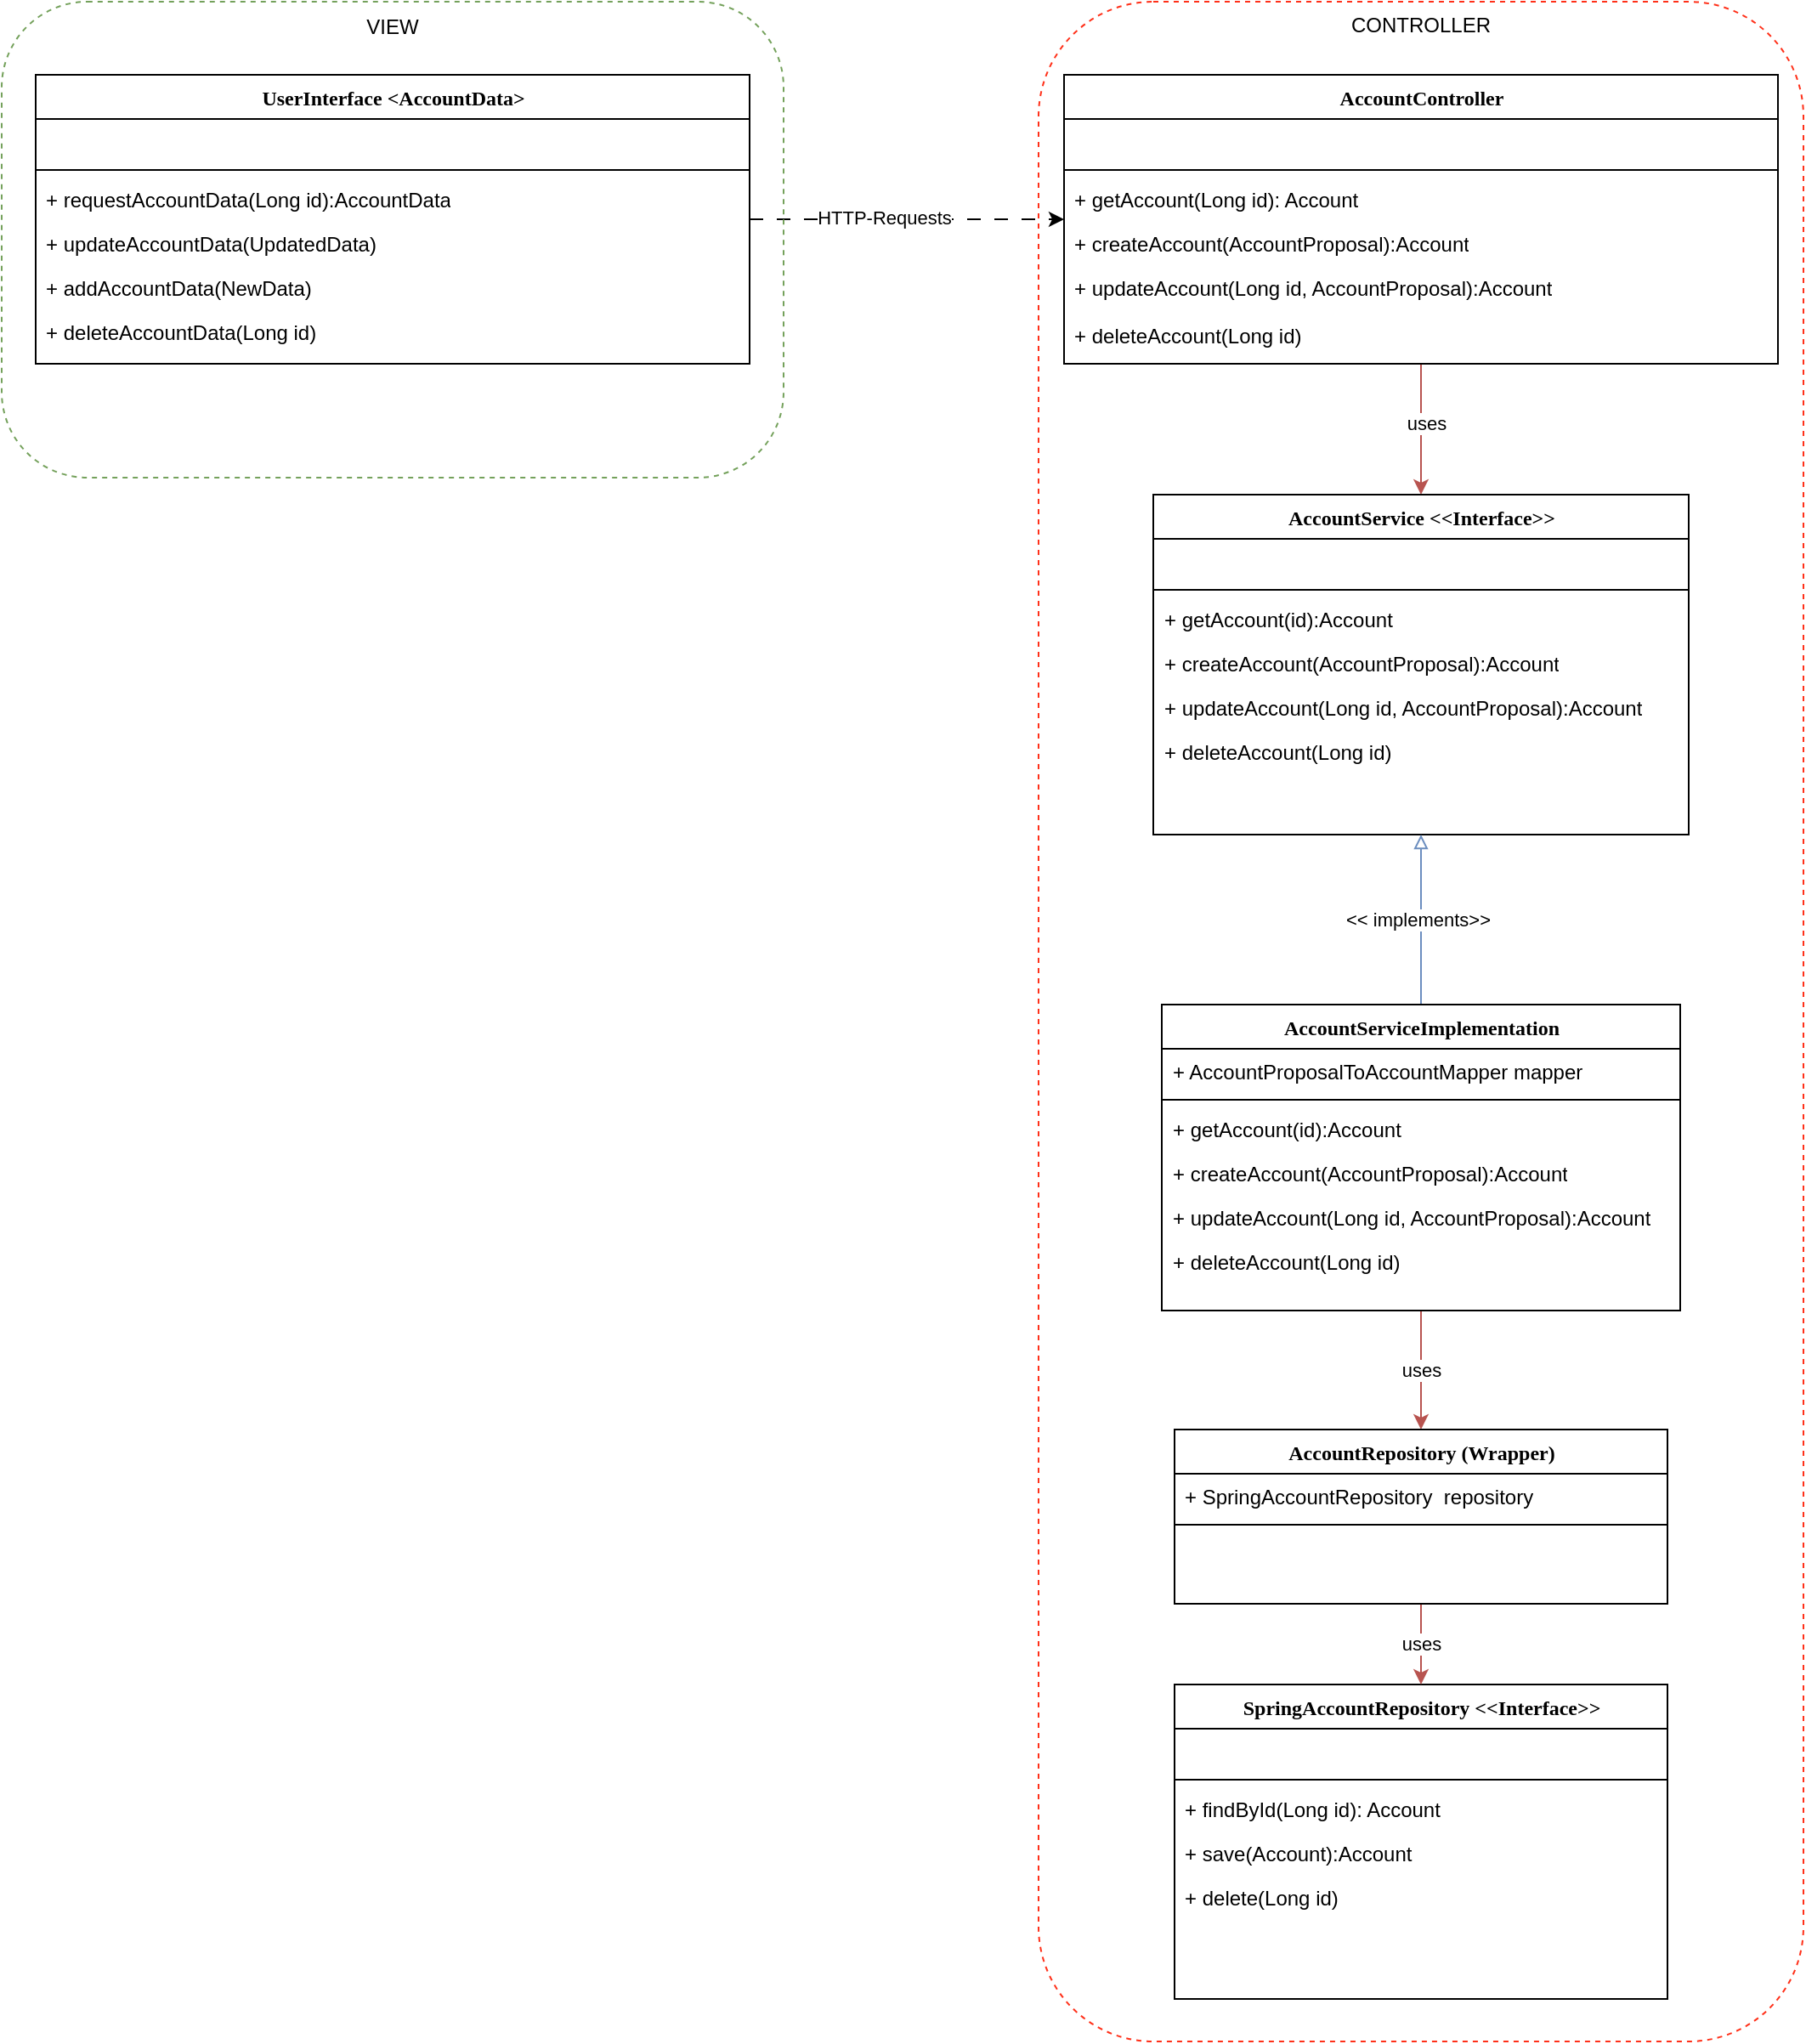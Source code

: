 <mxfile version="22.1.5" type="github">
  <diagram name="Seite-1" id="q1gcyHog_Ehoj1SjnF7w">
    <mxGraphModel dx="3187" dy="1676" grid="1" gridSize="10" guides="1" tooltips="1" connect="1" arrows="1" fold="1" page="1" pageScale="1" pageWidth="1100" pageHeight="850" math="0" shadow="0">
      <root>
        <mxCell id="0" />
        <mxCell id="1" parent="0" />
        <mxCell id="YMThafEK2jDlUsLr6n6d-1" value="&lt;div align=&quot;center&quot;&gt;CONTROLLER&lt;/div&gt;" style="rounded=1;whiteSpace=wrap;html=1;fillColor=none;dashed=1;strokeColor=#FF3019;verticalAlign=top;align=center;" vertex="1" parent="1">
          <mxGeometry x="640" y="460" width="450" height="1200" as="geometry" />
        </mxCell>
        <mxCell id="YMThafEK2jDlUsLr6n6d-2" style="edgeStyle=orthogonalEdgeStyle;rounded=0;orthogonalLoop=1;jettySize=auto;html=1;fillColor=#f8cecc;strokeColor=#b85450;" edge="1" parent="1" source="YMThafEK2jDlUsLr6n6d-4" target="YMThafEK2jDlUsLr6n6d-11">
          <mxGeometry relative="1" as="geometry" />
        </mxCell>
        <mxCell id="YMThafEK2jDlUsLr6n6d-3" value="uses" style="edgeLabel;html=1;align=center;verticalAlign=middle;resizable=0;points=[];" vertex="1" connectable="0" parent="YMThafEK2jDlUsLr6n6d-2">
          <mxGeometry x="-0.086" y="3" relative="1" as="geometry">
            <mxPoint as="offset" />
          </mxGeometry>
        </mxCell>
        <mxCell id="YMThafEK2jDlUsLr6n6d-4" value="AccountController" style="swimlane;html=1;fontStyle=1;align=center;verticalAlign=top;childLayout=stackLayout;horizontal=1;startSize=26;horizontalStack=0;resizeParent=1;resizeLast=0;collapsible=1;marginBottom=0;swimlaneFillColor=#ffffff;rounded=0;shadow=0;comic=0;labelBackgroundColor=none;strokeWidth=1;fillColor=none;fontFamily=Verdana;fontSize=12" vertex="1" parent="1">
          <mxGeometry x="655" y="503" width="420" height="170" as="geometry" />
        </mxCell>
        <mxCell id="YMThafEK2jDlUsLr6n6d-5" value="&amp;nbsp;" style="text;html=1;strokeColor=none;fillColor=none;align=left;verticalAlign=top;spacingLeft=4;spacingRight=4;whiteSpace=wrap;overflow=hidden;rotatable=0;points=[[0,0.5],[1,0.5]];portConstraint=eastwest;" vertex="1" parent="YMThafEK2jDlUsLr6n6d-4">
          <mxGeometry y="26" width="420" height="26" as="geometry" />
        </mxCell>
        <mxCell id="YMThafEK2jDlUsLr6n6d-6" value="" style="line;html=1;strokeWidth=1;fillColor=none;align=left;verticalAlign=middle;spacingTop=-1;spacingLeft=3;spacingRight=3;rotatable=0;labelPosition=right;points=[];portConstraint=eastwest;" vertex="1" parent="YMThafEK2jDlUsLr6n6d-4">
          <mxGeometry y="52" width="420" height="8" as="geometry" />
        </mxCell>
        <mxCell id="YMThafEK2jDlUsLr6n6d-7" value="&lt;div&gt;+ getAccount(Long id): Account&lt;/div&gt;" style="text;html=1;strokeColor=none;fillColor=none;align=left;verticalAlign=top;spacingLeft=4;spacingRight=4;whiteSpace=wrap;overflow=hidden;rotatable=0;points=[[0,0.5],[1,0.5]];portConstraint=eastwest;" vertex="1" parent="YMThafEK2jDlUsLr6n6d-4">
          <mxGeometry y="60" width="420" height="26" as="geometry" />
        </mxCell>
        <mxCell id="YMThafEK2jDlUsLr6n6d-8" value="&lt;div&gt;+ createAccount(AccountProposal):Account&lt;br&gt;&lt;/div&gt;" style="text;html=1;strokeColor=none;fillColor=none;align=left;verticalAlign=top;spacingLeft=4;spacingRight=4;whiteSpace=wrap;overflow=hidden;rotatable=0;points=[[0,0.5],[1,0.5]];portConstraint=eastwest;" vertex="1" parent="YMThafEK2jDlUsLr6n6d-4">
          <mxGeometry y="86" width="420" height="26" as="geometry" />
        </mxCell>
        <mxCell id="YMThafEK2jDlUsLr6n6d-9" value="&lt;div&gt;+ updateAccount(Long id, AccountProposal):Account&lt;/div&gt;" style="text;html=1;strokeColor=none;fillColor=none;align=left;verticalAlign=top;spacingLeft=4;spacingRight=4;whiteSpace=wrap;overflow=hidden;rotatable=0;points=[[0,0.5],[1,0.5]];portConstraint=eastwest;" vertex="1" parent="YMThafEK2jDlUsLr6n6d-4">
          <mxGeometry y="112" width="420" height="28" as="geometry" />
        </mxCell>
        <mxCell id="YMThafEK2jDlUsLr6n6d-10" value="&lt;div&gt;+ deleteAccount(Long id)&lt;br&gt;&lt;/div&gt;" style="text;html=1;strokeColor=none;fillColor=none;align=left;verticalAlign=top;spacingLeft=4;spacingRight=4;whiteSpace=wrap;overflow=hidden;rotatable=0;points=[[0,0.5],[1,0.5]];portConstraint=eastwest;" vertex="1" parent="YMThafEK2jDlUsLr6n6d-4">
          <mxGeometry y="140" width="420" height="26" as="geometry" />
        </mxCell>
        <mxCell id="YMThafEK2jDlUsLr6n6d-11" value="AccountService &amp;lt;&amp;lt;Interface&amp;gt;&amp;gt;" style="swimlane;html=1;fontStyle=1;align=center;verticalAlign=top;childLayout=stackLayout;horizontal=1;startSize=26;horizontalStack=0;resizeParent=1;resizeLast=0;collapsible=1;marginBottom=0;swimlaneFillColor=#ffffff;rounded=0;shadow=0;comic=0;labelBackgroundColor=none;strokeWidth=1;fillColor=none;fontFamily=Verdana;fontSize=12" vertex="1" parent="1">
          <mxGeometry x="707.5" y="750" width="315" height="200" as="geometry" />
        </mxCell>
        <mxCell id="YMThafEK2jDlUsLr6n6d-12" value="&amp;nbsp;" style="text;html=1;strokeColor=none;fillColor=none;align=left;verticalAlign=top;spacingLeft=4;spacingRight=4;whiteSpace=wrap;overflow=hidden;rotatable=0;points=[[0,0.5],[1,0.5]];portConstraint=eastwest;" vertex="1" parent="YMThafEK2jDlUsLr6n6d-11">
          <mxGeometry y="26" width="315" height="26" as="geometry" />
        </mxCell>
        <mxCell id="YMThafEK2jDlUsLr6n6d-13" value="" style="line;html=1;strokeWidth=1;fillColor=none;align=left;verticalAlign=middle;spacingTop=-1;spacingLeft=3;spacingRight=3;rotatable=0;labelPosition=right;points=[];portConstraint=eastwest;" vertex="1" parent="YMThafEK2jDlUsLr6n6d-11">
          <mxGeometry y="52" width="315" height="8" as="geometry" />
        </mxCell>
        <mxCell id="YMThafEK2jDlUsLr6n6d-14" value="&lt;div&gt;+ getAccount(id):Account&lt;span style=&quot;white-space: pre;&quot;&gt;&#x9;&lt;/span&gt;&lt;/div&gt;" style="text;html=1;strokeColor=none;fillColor=none;align=left;verticalAlign=top;spacingLeft=4;spacingRight=4;whiteSpace=wrap;overflow=hidden;rotatable=0;points=[[0,0.5],[1,0.5]];portConstraint=eastwest;" vertex="1" parent="YMThafEK2jDlUsLr6n6d-11">
          <mxGeometry y="60" width="315" height="26" as="geometry" />
        </mxCell>
        <mxCell id="YMThafEK2jDlUsLr6n6d-15" value="+ createAccount(AccountProposal):Account" style="text;html=1;strokeColor=none;fillColor=none;align=left;verticalAlign=top;spacingLeft=4;spacingRight=4;whiteSpace=wrap;overflow=hidden;rotatable=0;points=[[0,0.5],[1,0.5]];portConstraint=eastwest;" vertex="1" parent="YMThafEK2jDlUsLr6n6d-11">
          <mxGeometry y="86" width="315" height="26" as="geometry" />
        </mxCell>
        <mxCell id="YMThafEK2jDlUsLr6n6d-16" value="&lt;div&gt;+ updateAccount(Long id, AccountProposal):Account&lt;/div&gt;" style="text;html=1;strokeColor=none;fillColor=none;align=left;verticalAlign=top;spacingLeft=4;spacingRight=4;whiteSpace=wrap;overflow=hidden;rotatable=0;points=[[0,0.5],[1,0.5]];portConstraint=eastwest;" vertex="1" parent="YMThafEK2jDlUsLr6n6d-11">
          <mxGeometry y="112" width="315" height="26" as="geometry" />
        </mxCell>
        <mxCell id="YMThafEK2jDlUsLr6n6d-17" value="+ deleteAccount(Long id)" style="text;html=1;strokeColor=none;fillColor=none;align=left;verticalAlign=top;spacingLeft=4;spacingRight=4;whiteSpace=wrap;overflow=hidden;rotatable=0;points=[[0,0.5],[1,0.5]];portConstraint=eastwest;" vertex="1" parent="YMThafEK2jDlUsLr6n6d-11">
          <mxGeometry y="138" width="315" height="22" as="geometry" />
        </mxCell>
        <mxCell id="YMThafEK2jDlUsLr6n6d-18" style="edgeStyle=orthogonalEdgeStyle;rounded=0;orthogonalLoop=1;jettySize=auto;html=1;exitX=0.5;exitY=0;exitDx=0;exitDy=0;endArrow=block;endFill=0;fillColor=#dae8fc;strokeColor=#6c8ebf;" edge="1" parent="1" source="YMThafEK2jDlUsLr6n6d-21" target="YMThafEK2jDlUsLr6n6d-11">
          <mxGeometry relative="1" as="geometry" />
        </mxCell>
        <mxCell id="YMThafEK2jDlUsLr6n6d-19" value="&amp;lt;&amp;lt; implements&amp;gt;&amp;gt;" style="edgeLabel;html=1;align=center;verticalAlign=middle;resizable=0;points=[];" vertex="1" connectable="0" parent="YMThafEK2jDlUsLr6n6d-18">
          <mxGeometry x="0.012" y="2" relative="1" as="geometry">
            <mxPoint as="offset" />
          </mxGeometry>
        </mxCell>
        <mxCell id="YMThafEK2jDlUsLr6n6d-20" value="uses" style="edgeStyle=orthogonalEdgeStyle;rounded=0;orthogonalLoop=1;jettySize=auto;html=1;fillColor=#f8cecc;strokeColor=#b85450;" edge="1" parent="1" source="YMThafEK2jDlUsLr6n6d-21" target="YMThafEK2jDlUsLr6n6d-36">
          <mxGeometry x="-0.007" relative="1" as="geometry">
            <mxPoint as="offset" />
          </mxGeometry>
        </mxCell>
        <mxCell id="YMThafEK2jDlUsLr6n6d-21" value="AccountServiceImplementation" style="swimlane;html=1;fontStyle=1;align=center;verticalAlign=top;childLayout=stackLayout;horizontal=1;startSize=26;horizontalStack=0;resizeParent=1;resizeLast=0;collapsible=1;marginBottom=0;swimlaneFillColor=#ffffff;rounded=0;shadow=0;comic=0;labelBackgroundColor=none;strokeWidth=1;fillColor=none;fontFamily=Verdana;fontSize=12" vertex="1" parent="1">
          <mxGeometry x="712.5" y="1050" width="305" height="180" as="geometry" />
        </mxCell>
        <mxCell id="YMThafEK2jDlUsLr6n6d-22" value="+ AccountProposalToAccountMapper mapper" style="text;html=1;strokeColor=none;fillColor=none;align=left;verticalAlign=top;spacingLeft=4;spacingRight=4;whiteSpace=wrap;overflow=hidden;rotatable=0;points=[[0,0.5],[1,0.5]];portConstraint=eastwest;" vertex="1" parent="YMThafEK2jDlUsLr6n6d-21">
          <mxGeometry y="26" width="305" height="26" as="geometry" />
        </mxCell>
        <mxCell id="YMThafEK2jDlUsLr6n6d-23" value="" style="line;html=1;strokeWidth=1;fillColor=none;align=left;verticalAlign=middle;spacingTop=-1;spacingLeft=3;spacingRight=3;rotatable=0;labelPosition=right;points=[];portConstraint=eastwest;" vertex="1" parent="YMThafEK2jDlUsLr6n6d-21">
          <mxGeometry y="52" width="305" height="8" as="geometry" />
        </mxCell>
        <mxCell id="YMThafEK2jDlUsLr6n6d-24" value="&lt;div&gt;+ getAccount(id):Account&lt;span style=&quot;white-space: pre;&quot;&gt;&#x9;&lt;/span&gt;&lt;/div&gt;" style="text;html=1;strokeColor=none;fillColor=none;align=left;verticalAlign=top;spacingLeft=4;spacingRight=4;whiteSpace=wrap;overflow=hidden;rotatable=0;points=[[0,0.5],[1,0.5]];portConstraint=eastwest;" vertex="1" parent="YMThafEK2jDlUsLr6n6d-21">
          <mxGeometry y="60" width="305" height="26" as="geometry" />
        </mxCell>
        <mxCell id="YMThafEK2jDlUsLr6n6d-25" value="+ createAccount(AccountProposal):Account" style="text;html=1;strokeColor=none;fillColor=none;align=left;verticalAlign=top;spacingLeft=4;spacingRight=4;whiteSpace=wrap;overflow=hidden;rotatable=0;points=[[0,0.5],[1,0.5]];portConstraint=eastwest;" vertex="1" parent="YMThafEK2jDlUsLr6n6d-21">
          <mxGeometry y="86" width="305" height="26" as="geometry" />
        </mxCell>
        <mxCell id="YMThafEK2jDlUsLr6n6d-26" value="&lt;div&gt;+ updateAccount(Long id, AccountProposal):Account&lt;/div&gt;" style="text;html=1;strokeColor=none;fillColor=none;align=left;verticalAlign=top;spacingLeft=4;spacingRight=4;whiteSpace=wrap;overflow=hidden;rotatable=0;points=[[0,0.5],[1,0.5]];portConstraint=eastwest;" vertex="1" parent="YMThafEK2jDlUsLr6n6d-21">
          <mxGeometry y="112" width="305" height="26" as="geometry" />
        </mxCell>
        <mxCell id="YMThafEK2jDlUsLr6n6d-27" value="+ deleteAccount(Long id)" style="text;html=1;strokeColor=none;fillColor=none;align=left;verticalAlign=top;spacingLeft=4;spacingRight=4;whiteSpace=wrap;overflow=hidden;rotatable=0;points=[[0,0.5],[1,0.5]];portConstraint=eastwest;" vertex="1" parent="YMThafEK2jDlUsLr6n6d-21">
          <mxGeometry y="138" width="305" height="26" as="geometry" />
        </mxCell>
        <mxCell id="YMThafEK2jDlUsLr6n6d-28" value="SpringAccountRepository &amp;lt;&amp;lt;Interface&amp;gt;&amp;gt;" style="swimlane;html=1;fontStyle=1;align=center;verticalAlign=top;childLayout=stackLayout;horizontal=1;startSize=26;horizontalStack=0;resizeParent=1;resizeLast=0;collapsible=1;marginBottom=0;swimlaneFillColor=#ffffff;rounded=0;shadow=0;comic=0;labelBackgroundColor=none;strokeWidth=1;fillColor=none;fontFamily=Verdana;fontSize=12" vertex="1" parent="1">
          <mxGeometry x="720" y="1450" width="290" height="185" as="geometry" />
        </mxCell>
        <mxCell id="YMThafEK2jDlUsLr6n6d-29" value="&amp;nbsp;" style="text;html=1;strokeColor=none;fillColor=none;align=left;verticalAlign=top;spacingLeft=4;spacingRight=4;whiteSpace=wrap;overflow=hidden;rotatable=0;points=[[0,0.5],[1,0.5]];portConstraint=eastwest;" vertex="1" parent="YMThafEK2jDlUsLr6n6d-28">
          <mxGeometry y="26" width="290" height="26" as="geometry" />
        </mxCell>
        <mxCell id="YMThafEK2jDlUsLr6n6d-30" value="" style="line;html=1;strokeWidth=1;fillColor=none;align=left;verticalAlign=middle;spacingTop=-1;spacingLeft=3;spacingRight=3;rotatable=0;labelPosition=right;points=[];portConstraint=eastwest;" vertex="1" parent="YMThafEK2jDlUsLr6n6d-28">
          <mxGeometry y="52" width="290" height="8" as="geometry" />
        </mxCell>
        <mxCell id="YMThafEK2jDlUsLr6n6d-31" value="&lt;div&gt;+ findById(Long id): Account&lt;span style=&quot;white-space: pre;&quot;&gt;&#x9;&lt;/span&gt;&lt;/div&gt;" style="text;html=1;strokeColor=none;fillColor=none;align=left;verticalAlign=top;spacingLeft=4;spacingRight=4;whiteSpace=wrap;overflow=hidden;rotatable=0;points=[[0,0.5],[1,0.5]];portConstraint=eastwest;" vertex="1" parent="YMThafEK2jDlUsLr6n6d-28">
          <mxGeometry y="60" width="290" height="26" as="geometry" />
        </mxCell>
        <mxCell id="YMThafEK2jDlUsLr6n6d-32" value="+ save(Account):Account" style="text;html=1;strokeColor=none;fillColor=none;align=left;verticalAlign=top;spacingLeft=4;spacingRight=4;whiteSpace=wrap;overflow=hidden;rotatable=0;points=[[0,0.5],[1,0.5]];portConstraint=eastwest;" vertex="1" parent="YMThafEK2jDlUsLr6n6d-28">
          <mxGeometry y="86" width="290" height="26" as="geometry" />
        </mxCell>
        <mxCell id="YMThafEK2jDlUsLr6n6d-33" value="+ delete(Long id)" style="text;html=1;strokeColor=none;fillColor=none;align=left;verticalAlign=top;spacingLeft=4;spacingRight=4;whiteSpace=wrap;overflow=hidden;rotatable=0;points=[[0,0.5],[1,0.5]];portConstraint=eastwest;" vertex="1" parent="YMThafEK2jDlUsLr6n6d-28">
          <mxGeometry y="112" width="290" height="26" as="geometry" />
        </mxCell>
        <mxCell id="YMThafEK2jDlUsLr6n6d-34" style="edgeStyle=orthogonalEdgeStyle;rounded=0;orthogonalLoop=1;jettySize=auto;html=1;exitX=0.5;exitY=1;exitDx=0;exitDy=0;fillColor=#f8cecc;strokeColor=#b85450;" edge="1" parent="1" source="YMThafEK2jDlUsLr6n6d-36" target="YMThafEK2jDlUsLr6n6d-28">
          <mxGeometry relative="1" as="geometry" />
        </mxCell>
        <mxCell id="YMThafEK2jDlUsLr6n6d-35" value="uses" style="edgeLabel;html=1;align=center;verticalAlign=middle;resizable=0;points=[];" vertex="1" connectable="0" parent="YMThafEK2jDlUsLr6n6d-34">
          <mxGeometry x="-0.037" relative="1" as="geometry">
            <mxPoint as="offset" />
          </mxGeometry>
        </mxCell>
        <mxCell id="YMThafEK2jDlUsLr6n6d-36" value="AccountRepository (Wrapper)" style="swimlane;html=1;fontStyle=1;align=center;verticalAlign=top;childLayout=stackLayout;horizontal=1;startSize=26;horizontalStack=0;resizeParent=1;resizeLast=0;collapsible=1;marginBottom=0;swimlaneFillColor=#ffffff;rounded=0;shadow=0;comic=0;labelBackgroundColor=none;strokeWidth=1;fillColor=none;fontFamily=Verdana;fontSize=12" vertex="1" parent="1">
          <mxGeometry x="720" y="1300" width="290" height="102.5" as="geometry" />
        </mxCell>
        <mxCell id="YMThafEK2jDlUsLr6n6d-37" value="+ SpringAccountRepository&amp;nbsp; repository" style="text;html=1;strokeColor=none;fillColor=none;align=left;verticalAlign=top;spacingLeft=4;spacingRight=4;whiteSpace=wrap;overflow=hidden;rotatable=0;points=[[0,0.5],[1,0.5]];portConstraint=eastwest;" vertex="1" parent="YMThafEK2jDlUsLr6n6d-36">
          <mxGeometry y="26" width="290" height="26" as="geometry" />
        </mxCell>
        <mxCell id="YMThafEK2jDlUsLr6n6d-38" value="" style="line;html=1;strokeWidth=1;fillColor=none;align=left;verticalAlign=middle;spacingTop=-1;spacingLeft=3;spacingRight=3;rotatable=0;labelPosition=right;points=[];portConstraint=eastwest;" vertex="1" parent="YMThafEK2jDlUsLr6n6d-36">
          <mxGeometry y="52" width="290" height="8" as="geometry" />
        </mxCell>
        <mxCell id="YMThafEK2jDlUsLr6n6d-50" style="edgeStyle=orthogonalEdgeStyle;rounded=0;orthogonalLoop=1;jettySize=auto;html=1;dashed=1;dashPattern=8 8;" edge="1" parent="1" source="YMThafEK2jDlUsLr6n6d-42" target="YMThafEK2jDlUsLr6n6d-4">
          <mxGeometry relative="1" as="geometry" />
        </mxCell>
        <mxCell id="YMThafEK2jDlUsLr6n6d-51" value="HTTP-Requests" style="edgeLabel;html=1;align=center;verticalAlign=middle;resizable=0;points=[];" vertex="1" connectable="0" parent="YMThafEK2jDlUsLr6n6d-50">
          <mxGeometry x="-0.147" y="1" relative="1" as="geometry">
            <mxPoint as="offset" />
          </mxGeometry>
        </mxCell>
        <mxCell id="YMThafEK2jDlUsLr6n6d-42" value="UserInterface &amp;lt;AccountData&amp;gt; " style="swimlane;html=1;fontStyle=1;align=center;verticalAlign=top;childLayout=stackLayout;horizontal=1;startSize=26;horizontalStack=0;resizeParent=1;resizeLast=0;collapsible=1;marginBottom=0;swimlaneFillColor=#ffffff;rounded=0;shadow=0;comic=0;labelBackgroundColor=none;strokeWidth=1;fillColor=none;fontFamily=Verdana;fontSize=12" vertex="1" parent="1">
          <mxGeometry x="50" y="503" width="420" height="170" as="geometry" />
        </mxCell>
        <mxCell id="YMThafEK2jDlUsLr6n6d-43" value="&amp;nbsp;" style="text;html=1;strokeColor=none;fillColor=none;align=left;verticalAlign=top;spacingLeft=4;spacingRight=4;whiteSpace=wrap;overflow=hidden;rotatable=0;points=[[0,0.5],[1,0.5]];portConstraint=eastwest;" vertex="1" parent="YMThafEK2jDlUsLr6n6d-42">
          <mxGeometry y="26" width="420" height="26" as="geometry" />
        </mxCell>
        <mxCell id="YMThafEK2jDlUsLr6n6d-44" value="" style="line;html=1;strokeWidth=1;fillColor=none;align=left;verticalAlign=middle;spacingTop=-1;spacingLeft=3;spacingRight=3;rotatable=0;labelPosition=right;points=[];portConstraint=eastwest;" vertex="1" parent="YMThafEK2jDlUsLr6n6d-42">
          <mxGeometry y="52" width="420" height="8" as="geometry" />
        </mxCell>
        <mxCell id="YMThafEK2jDlUsLr6n6d-45" value="+ requestAccountData(Long id):AccountData" style="text;html=1;strokeColor=none;fillColor=none;align=left;verticalAlign=top;spacingLeft=4;spacingRight=4;whiteSpace=wrap;overflow=hidden;rotatable=0;points=[[0,0.5],[1,0.5]];portConstraint=eastwest;" vertex="1" parent="YMThafEK2jDlUsLr6n6d-42">
          <mxGeometry y="60" width="420" height="26" as="geometry" />
        </mxCell>
        <mxCell id="YMThafEK2jDlUsLr6n6d-46" value="&lt;div&gt;+ updateAccountData(UpdatedData)&lt;br&gt;&lt;/div&gt;" style="text;html=1;strokeColor=none;fillColor=none;align=left;verticalAlign=top;spacingLeft=4;spacingRight=4;whiteSpace=wrap;overflow=hidden;rotatable=0;points=[[0,0.5],[1,0.5]];portConstraint=eastwest;" vertex="1" parent="YMThafEK2jDlUsLr6n6d-42">
          <mxGeometry y="86" width="420" height="26" as="geometry" />
        </mxCell>
        <mxCell id="YMThafEK2jDlUsLr6n6d-48" value="&lt;div&gt;+ addAccountData(NewData)&lt;br&gt;&lt;/div&gt;" style="text;html=1;strokeColor=none;fillColor=none;align=left;verticalAlign=top;spacingLeft=4;spacingRight=4;whiteSpace=wrap;overflow=hidden;rotatable=0;points=[[0,0.5],[1,0.5]];portConstraint=eastwest;" vertex="1" parent="YMThafEK2jDlUsLr6n6d-42">
          <mxGeometry y="112" width="420" height="26" as="geometry" />
        </mxCell>
        <mxCell id="YMThafEK2jDlUsLr6n6d-47" value="&lt;div&gt;+ deleteAccountData(Long id)&lt;/div&gt;" style="text;html=1;strokeColor=none;fillColor=none;align=left;verticalAlign=top;spacingLeft=4;spacingRight=4;whiteSpace=wrap;overflow=hidden;rotatable=0;points=[[0,0.5],[1,0.5]];portConstraint=eastwest;" vertex="1" parent="YMThafEK2jDlUsLr6n6d-42">
          <mxGeometry y="138" width="420" height="28" as="geometry" />
        </mxCell>
        <mxCell id="YMThafEK2jDlUsLr6n6d-52" value="" style="rounded=1;whiteSpace=wrap;html=1;dashed=1;fillColor=none;strokeColor=#74A15B;arcSize=18;" vertex="1" parent="1">
          <mxGeometry x="30" y="460" width="460" height="280" as="geometry" />
        </mxCell>
        <mxCell id="YMThafEK2jDlUsLr6n6d-53" value="VIEW" style="text;html=1;strokeColor=none;fillColor=none;align=center;verticalAlign=middle;whiteSpace=wrap;rounded=0;" vertex="1" parent="1">
          <mxGeometry x="230" y="460" width="60" height="30" as="geometry" />
        </mxCell>
      </root>
    </mxGraphModel>
  </diagram>
</mxfile>
